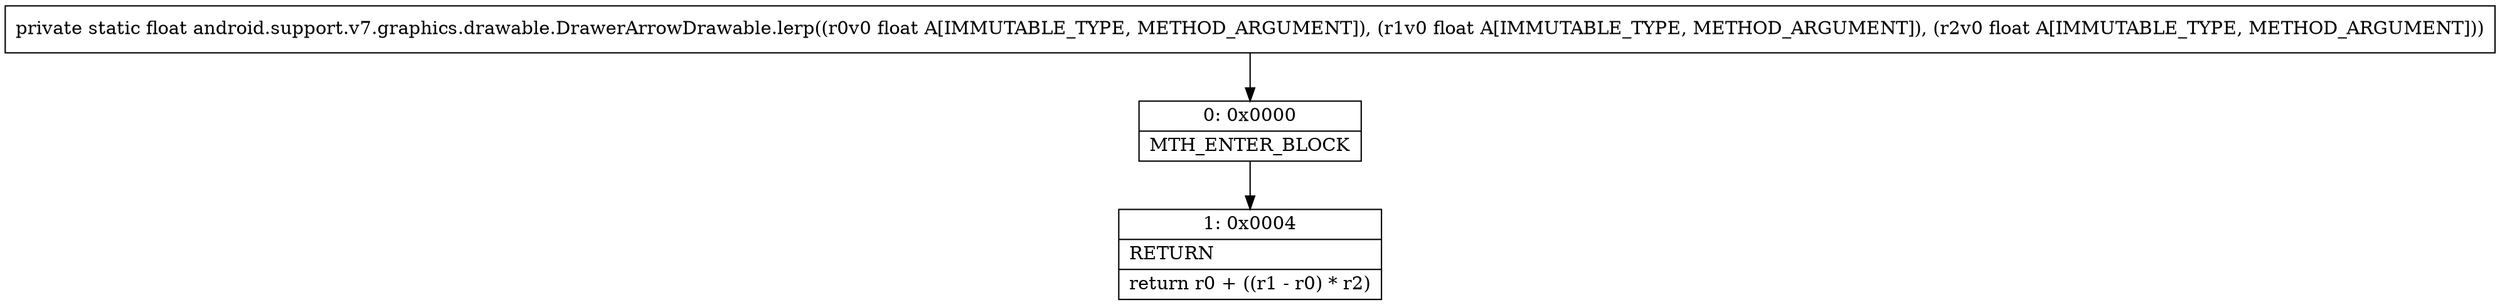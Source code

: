 digraph "CFG forandroid.support.v7.graphics.drawable.DrawerArrowDrawable.lerp(FFF)F" {
Node_0 [shape=record,label="{0\:\ 0x0000|MTH_ENTER_BLOCK\l}"];
Node_1 [shape=record,label="{1\:\ 0x0004|RETURN\l|return r0 + ((r1 \- r0) * r2)\l}"];
MethodNode[shape=record,label="{private static float android.support.v7.graphics.drawable.DrawerArrowDrawable.lerp((r0v0 float A[IMMUTABLE_TYPE, METHOD_ARGUMENT]), (r1v0 float A[IMMUTABLE_TYPE, METHOD_ARGUMENT]), (r2v0 float A[IMMUTABLE_TYPE, METHOD_ARGUMENT])) }"];
MethodNode -> Node_0;
Node_0 -> Node_1;
}

